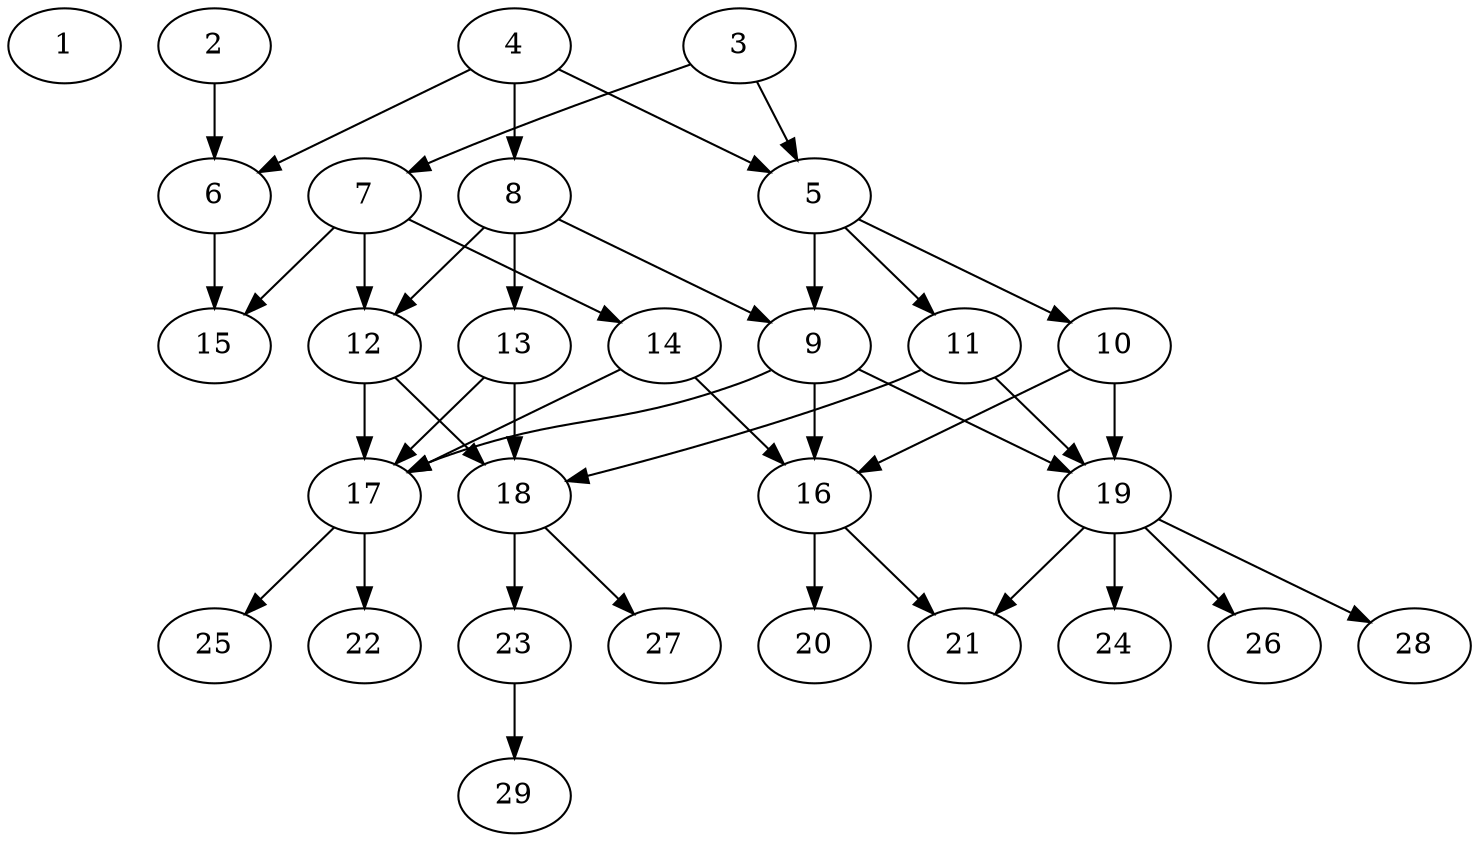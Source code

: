 // DAG (tier=2-normal, mode=compute, n=29, ccr=0.370, fat=0.629, density=0.491, regular=0.407, jump=0.135, mindata=524288, maxdata=8388608)
// DAG automatically generated by daggen at Sun Aug 24 16:33:33 2025
// /home/ermia/Project/Environments/daggen/bin/daggen --dot --ccr 0.370 --fat 0.629 --regular 0.407 --density 0.491 --jump 0.135 --mindata 524288 --maxdata 8388608 -n 29 
digraph G {
  1 [size="1671668572666986496", alpha="0.01", expect_size="835834286333493248"]
  2 [size="240257925252328544", alpha="0.07", expect_size="120128962626164272"]
  2 -> 6 [size ="145728777224192"]
  3 [size="1164373609410432", alpha="0.07", expect_size="582186804705216"]
  3 -> 5 [size ="40896678592512"]
  3 -> 7 [size ="40896678592512"]
  4 [size="294185358068997504", alpha="0.20", expect_size="147092679034498752"]
  4 -> 5 [size ="149033897164800"]
  4 -> 6 [size ="149033897164800"]
  4 -> 8 [size ="149033897164800"]
  5 [size="18068642553285072", alpha="0.12", expect_size="9034321276642536"]
  5 -> 9 [size ="352676005019648"]
  5 -> 10 [size ="352676005019648"]
  5 -> 11 [size ="352676005019648"]
  6 [size="1119798109856864", alpha="0.18", expect_size="559899054928432"]
  6 -> 15 [size ="40306120589312"]
  7 [size="7123283188683636736", alpha="0.12", expect_size="3561641594341818368"]
  7 -> 12 [size ="29617163337728"]
  7 -> 14 [size ="29617163337728"]
  7 -> 15 [size ="29617163337728"]
  8 [size="1166796807188481280", alpha="0.01", expect_size="583398403594240640"]
  8 -> 9 [size ="506444591923200"]
  8 -> 12 [size ="506444591923200"]
  8 -> 13 [size ="506444591923200"]
  9 [size="22454117521044808", alpha="0.06", expect_size="11227058760522404"]
  9 -> 16 [size ="410572164169728"]
  9 -> 17 [size ="410572164169728"]
  9 -> 19 [size ="410572164169728"]
  10 [size="37544223616008192000", alpha="0.12", expect_size="18772111808004096000"]
  10 -> 16 [size ="89698546483200"]
  10 -> 19 [size ="89698546483200"]
  11 [size="156225377250072", alpha="0.10", expect_size="78112688625036"]
  11 -> 18 [size ="3297805074432"]
  11 -> 19 [size ="3297805074432"]
  12 [size="228588017300098496", alpha="0.03", expect_size="114294008650049248"]
  12 -> 17 [size ="89973063680000"]
  12 -> 18 [size ="89973063680000"]
  13 [size="198849469612032000000", alpha="0.18", expect_size="99424734806016000000"]
  13 -> 17 [size ="272545873920000"]
  13 -> 18 [size ="272545873920000"]
  14 [size="165623996831265456128", alpha="0.16", expect_size="82811998415632728064"]
  14 -> 16 [size ="241271205527552"]
  14 -> 17 [size ="241271205527552"]
  15 [size="172369622837995232", alpha="0.05", expect_size="86184811418997616"]
  16 [size="506215765603066880", alpha="0.09", expect_size="253107882801533440"]
  16 -> 20 [size ="214863464890368"]
  16 -> 21 [size ="214863464890368"]
  17 [size="167204013136150528000", alpha="0.20", expect_size="83602006568075264000"]
  17 -> 22 [size ="242803225395200"]
  17 -> 25 [size ="242803225395200"]
  18 [size="182960743102929", alpha="0.01", expect_size="91480371551464"]
  18 -> 23 [size ="5862764576768"]
  18 -> 27 [size ="5862764576768"]
  19 [size="3035624842624761856", alpha="0.10", expect_size="1517812421312380928"]
  19 -> 21 [size ="16772149280768"]
  19 -> 24 [size ="16772149280768"]
  19 -> 26 [size ="16772149280768"]
  19 -> 28 [size ="16772149280768"]
  20 [size="52572169294322696", alpha="0.02", expect_size="26286084647161348"]
  21 [size="2116887991529796", alpha="0.19", expect_size="1058443995764898"]
  22 [size="22081236321639580", alpha="0.04", expect_size="11040618160819790"]
  23 [size="3696507924230310", alpha="0.04", expect_size="1848253962115155"]
  23 -> 29 [size ="226217680699392"]
  24 [size="25186814465482892", alpha="0.12", expect_size="12593407232741446"]
  25 [size="23977179023814416", alpha="0.03", expect_size="11988589511907208"]
  26 [size="6228093744402998", alpha="0.19", expect_size="3114046872201499"]
  27 [size="192431021170075107328", alpha="0.02", expect_size="96215510585037553664"]
  28 [size="162592555798115424", alpha="0.03", expect_size="81296277899057712"]
  29 [size="81959371381572368", alpha="0.05", expect_size="40979685690786184"]
}